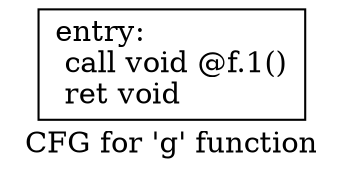 digraph "CFG for 'g' function" {
	label="CFG for 'g' function";

	Node0x223c0d0 [shape=record,label="{entry:\l  call void @f.1()\l  ret void\l}"];
}
